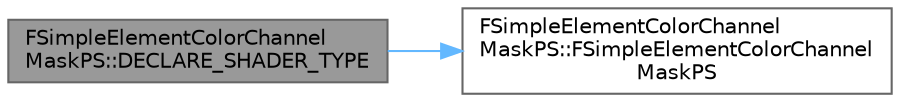 digraph "FSimpleElementColorChannelMaskPS::DECLARE_SHADER_TYPE"
{
 // INTERACTIVE_SVG=YES
 // LATEX_PDF_SIZE
  bgcolor="transparent";
  edge [fontname=Helvetica,fontsize=10,labelfontname=Helvetica,labelfontsize=10];
  node [fontname=Helvetica,fontsize=10,shape=box,height=0.2,width=0.4];
  rankdir="LR";
  Node1 [id="Node000001",label="FSimpleElementColorChannel\lMaskPS::DECLARE_SHADER_TYPE",height=0.2,width=0.4,color="gray40", fillcolor="grey60", style="filled", fontcolor="black",tooltip=" "];
  Node1 -> Node2 [id="edge1_Node000001_Node000002",color="steelblue1",style="solid",tooltip=" "];
  Node2 [id="Node000002",label="FSimpleElementColorChannel\lMaskPS::FSimpleElementColorChannel\lMaskPS",height=0.2,width=0.4,color="grey40", fillcolor="white", style="filled",URL="$da/d63/classFSimpleElementColorChannelMaskPS.html#a49a675f6a3a24e32f26c05479faea49d",tooltip=" "];
}
